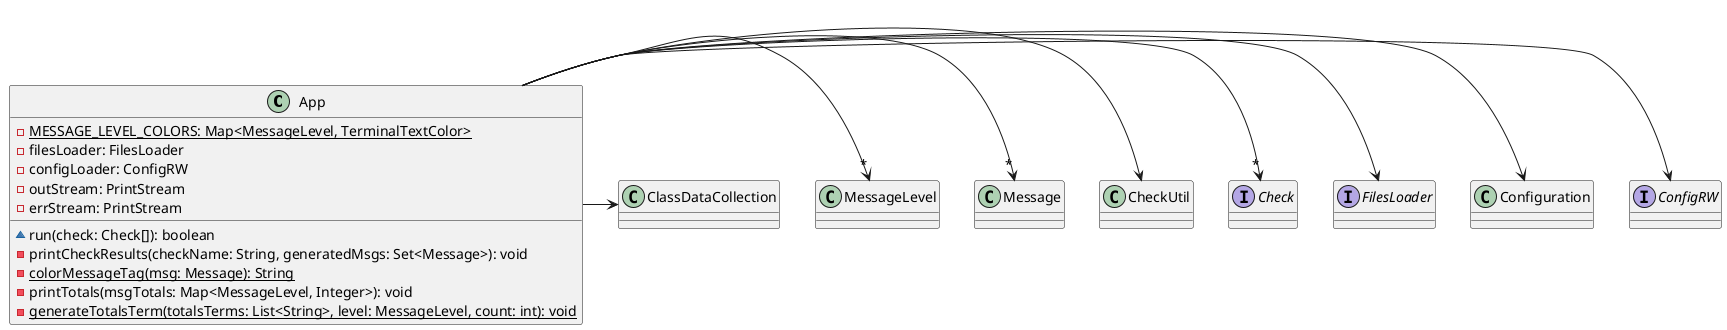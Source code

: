 @startuml
class App {
-{static} MESSAGE_LEVEL_COLORS: Map<MessageLevel, TerminalTextColor>
-filesLoader: FilesLoader
-configLoader: ConfigRW
-outStream: PrintStream
-errStream: PrintStream
~run(check: Check[]): boolean
-printCheckResults(checkName: String, generatedMsgs: Set<Message>): void
-{static} colorMessageTag(msg: Message): String
-printTotals(msgTotals: Map<MessageLevel, Integer>): void
-{static} generateTotalsTerm(totalsTerms: List<String>, level: MessageLevel, count: int): void
}

interface ConfigRW {
}

class Configuration {
}

interface FilesLoader {
}

interface Check {
}

class CheckUtil {
}

class Message {
}

class MessageLevel {
}

class ClassDataCollection {
}

App -> ConfigRW
App -> Configuration
App -> FilesLoader
App ->"*" Check
App -> CheckUtil
App ->"*" Message
App ->"*" MessageLevel
App -> ClassDataCollection
@enduml
